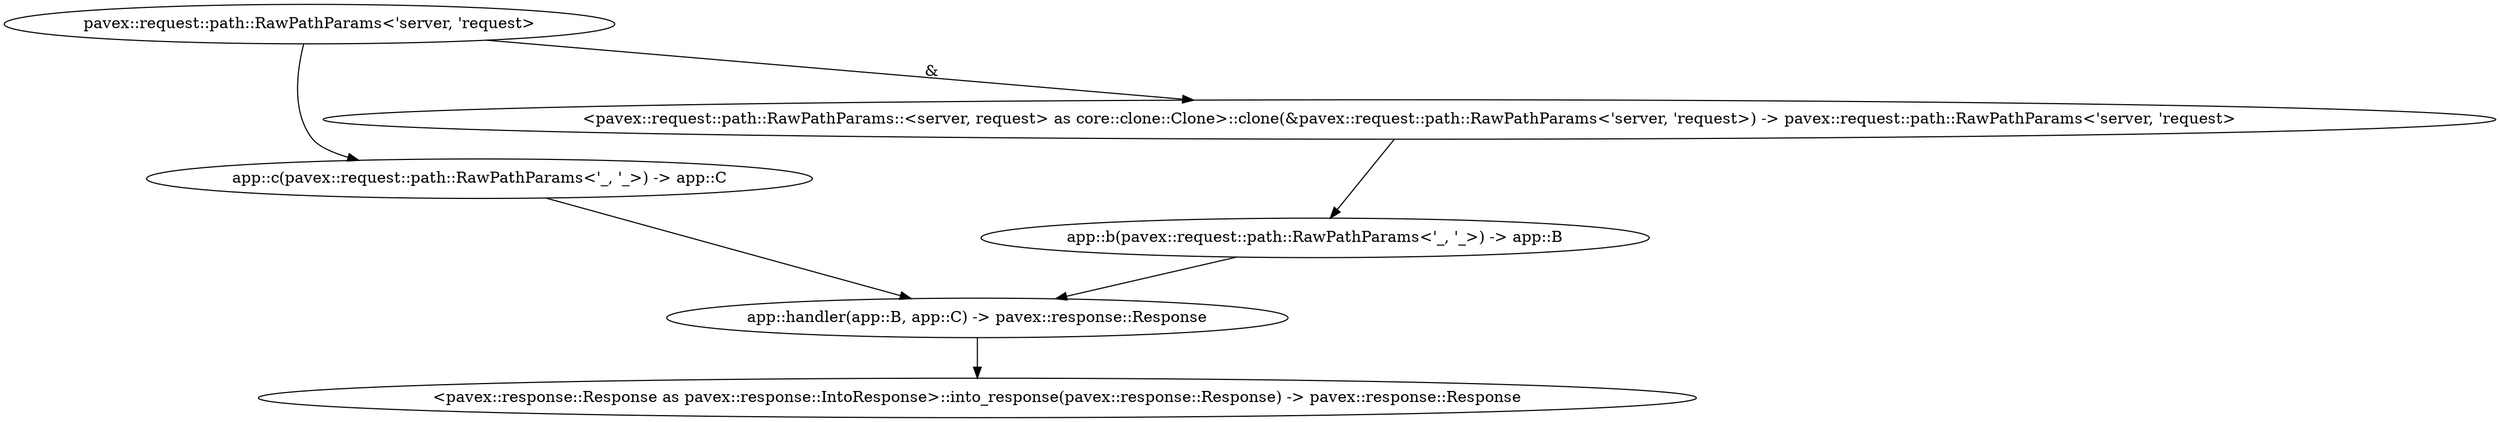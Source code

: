 digraph "GET /home - 0" {
    0 [ label = "app::handler(app::B, app::C) -> pavex::response::Response"]
    1 [ label = "app::b(pavex::request::path::RawPathParams<'_, '_>) -> app::B"]
    2 [ label = "app::c(pavex::request::path::RawPathParams<'_, '_>) -> app::C"]
    3 [ label = "pavex::request::path::RawPathParams<'server, 'request>"]
    4 [ label = "<pavex::response::Response as pavex::response::IntoResponse>::into_response(pavex::response::Response) -> pavex::response::Response"]
    5 [ label = "<pavex::request::path::RawPathParams::<server, request> as core::clone::Clone>::clone(&pavex::request::path::RawPathParams<'server, 'request>) -> pavex::request::path::RawPathParams<'server, 'request>"]
    2 -> 0 [ ]
    3 -> 2 [ ]
    1 -> 0 [ ]
    0 -> 4 [ ]
    3 -> 5 [ label = "&"]
    5 -> 1 [ ]
}

digraph "* /home - 0" {
    0 [ label = "pavex::router::default_fallback(&pavex::router::AllowedMethods) -> pavex::response::Response"]
    2 [ label = "<pavex::response::Response as pavex::response::IntoResponse>::into_response(pavex::response::Response) -> pavex::response::Response"]
    3 [ label = "&pavex::router::AllowedMethods"]
    0 -> 2 [ ]
    3 -> 0 [ ]
}

digraph app_state {
    0 [ label = "crate::ApplicationState() -> crate::ApplicationState"]
}